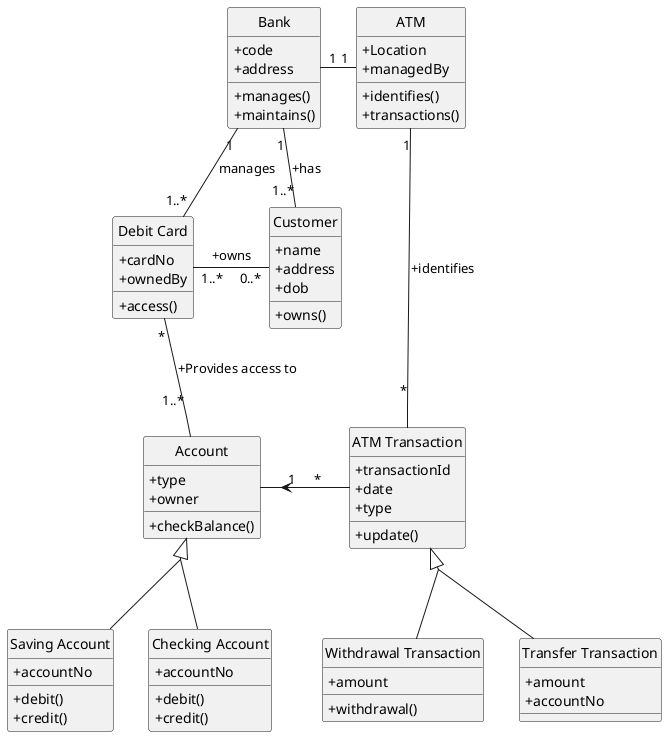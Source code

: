 @startuml

hide circle
'hide empty members
skinparam groupInheritance 2

skinparam classAttributeIconSize 0

 class Bank {
  + code
  + address
  + manages()
  + maintains()
}

class ATM {
  + Location
  + managedBy
  + identifies()
  + transactions()
}

class "ATM Transaction" {
  + transactionId
  + date
  + type
  + update()
}

class "Withdrawal Transaction" {
  + amount
  + withdrawal()
}

class "Transfer Transaction" {
  + amount
  + accountNo
}

class "Debit Card" {
  + cardNo
  + ownedBy
  + access()
}

class Customer {
  + name
  + address
  + dob
  + owns()
}

abstract class Account {
  + type
  + owner
  + checkBalance()
}

class "Saving Account" {
  + accountNo
  + debit()
  +credit()
}

class "Checking Account" {
  + accountNo
  + debit()
  + credit()
}

together {
  class Bank
  class "Debit Card"
  class Customer
  class Account
}

together {
  class ATM
  class "ATM Transaction"
}


Bank "1" -down- "1..*" "Debit Card" : manages
Bank "1" -down- "1..*" Customer : +has
"Debit Card" "1..*" -right--- "0..*" Customer : +owns
"Debit Card" "*" -down- "1..*" Account : +Provides access to

Account <|-down- "Saving Account"
Account <|-down- "Checking Account"

Bank "1" -right- "1" ATM
ATM "1" -down-- "*" "ATM Transaction" : +identifies
"ATM Transaction" "*" -left-> "1" Account

"ATM Transaction" <|-down- "Withdrawal Transaction"
"ATM Transaction" <|-down- "Transfer Transaction"

@enduml